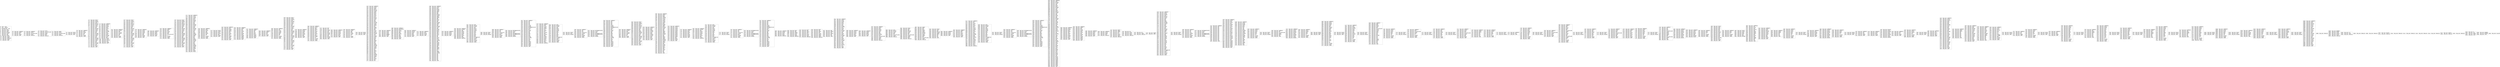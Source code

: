 digraph "graph.cfg.gv" {
	subgraph global {
		node [fontname=Courier fontsize=30.0 rank=same shape=box]
		block_0 [label="0: %00 = #0x1\l2: %01 = #0x40\l4: MSTORE(%01, %00)\l5: [NO_SSA] DUP1\l6: [NO_SSA] PUSH1\l8: [NO_SSA] DUP2\l9: [NO_SSA] MSTORE\la: [NO_SSA] PUSH1\lc: [NO_SSA] ADD\ld: [NO_SSA] PUSH2\l10: [NO_SSA] PUSH1\l12: [NO_SSA] SWAP2\l13: [NO_SSA] CODECOPY\l14: [NO_SSA] PUSH2\l17: [NO_SSA] JUMP\l"]
		block_18 [label="18: [NO_SSA] JUMPDEST\l19: [NO_SSA] SWAP1\l1a: [NO_SSA] POP\l1b: [NO_SSA] SWAP1\l1c: [NO_SSA] JUMP\l"]
		block_1d [label="1d: [NO_SSA] JUMPDEST\l1e: [NO_SSA] PUSH1\l20: [NO_SSA] CALLDATALOAD\l21: [NO_SSA] PUSH1\l23: [NO_SSA] INVALID\l"]
		block_24 [label="24: [NO_SSA] PUSH1\l26: [NO_SSA] CALLDATALOAD\l27: [NO_SSA] PUSH1\l29: [NO_SSA] SWAP1\l2a: [NO_SSA] DUP2\l2b: [NO_SSA] INVALID\l"]
		block_2c [label="2c: [NO_SSA] SWAP1\l2d: [NO_SSA] PUSH1\l2f: [NO_SSA] CALLDATALOAD\l30: [NO_SSA] SWAP1\l31: [NO_SSA] INVALID\l"]
		block_32 [label="32: [NO_SSA] PUSH2\l35: [NO_SSA] PUSH2\l38: [NO_SSA] JUMP\l"]
		block_39 [label="39: [NO_SSA] JUMPDEST\l3a: [NO_SSA] DUP4\l3b: [NO_SSA] PUSH5\l41: [NO_SSA] AND\l42: [NO_SSA] EQ\l43: [NO_SSA] PUSH2\l46: [NO_SSA] JUMPI\l"]
		block_47 [label="47: [NO_SSA] PUSH1\l49: [NO_SSA] MLOAD\l4a: [NO_SSA] PUSH32\l6b: [NO_SSA] DUP2\l6c: [NO_SSA] MSTORE\l6d: [NO_SSA] PUSH1\l6f: [NO_SSA] PUSH1\l71: [NO_SSA] DUP3\l72: [NO_SSA] ADD\l73: [NO_SSA] MSTORE\l74: [NO_SSA] PUSH1\l76: [NO_SSA] PUSH1\l78: [NO_SSA] DUP3\l79: [NO_SSA] ADD\l7a: [NO_SSA] MSTORE\l7b: [NO_SSA] PUSH32\l9c: [NO_SSA] PUSH1\l9e: [NO_SSA] DUP3\l9f: [NO_SSA] ADD\la0: [NO_SSA] MSTORE\la1: [NO_SSA] PUSH32\lc2: [NO_SSA] PUSH1\lc4: [NO_SSA] DUP3\lc5: [NO_SSA] ADD\lc6: [NO_SSA] MSTORE\lc7: [NO_SSA] PUSH1\lc9: [NO_SSA] ADD\lca: [NO_SSA] PUSH2\lcd: [NO_SSA] JUMP\l"]
		block_ce [label="ce: [NO_SSA] JUMPDEST\lcf: [NO_SSA] PUSH2\ld2: [NO_SSA] PUSH1\ld4: [NO_SSA] MLOAD\ld5: [NO_SSA] DUP1\ld6: [NO_SSA] PUSH1\ld8: [NO_SSA] ADD\ld9: [NO_SSA] PUSH1\ldb: [NO_SSA] MSTORE\ldc: [NO_SSA] DUP1\ldd: [NO_SSA] PUSH1\ldf: [NO_SSA] DUP2\le0: [NO_SSA] MSTORE\le1: [NO_SSA] PUSH1\le3: [NO_SSA] ADD\le4: [NO_SSA] PUSH32\l105: [NO_SSA] DUP2\l106: [NO_SSA] MSTORE\l107: [NO_SSA] POP\l108: [NO_SSA] PUSH2\l10b: [NO_SSA] JUMP\l"]
		block_10c [label="10c: [NO_SSA] JUMPDEST\l10d: [NO_SSA] PUSH20\l122: [NO_SSA] AND\l123: [NO_SSA] CALLER\l124: [NO_SSA] PUSH20\l139: [NO_SSA] AND\l13a: [NO_SSA] EQ\l13b: [NO_SSA] PUSH2\l13e: [NO_SSA] JUMPI\l"]
		block_13f [label="13f: [NO_SSA] PUSH1\l141: [NO_SSA] MLOAD\l142: [NO_SSA] PUSH32\l163: [NO_SSA] DUP2\l164: [NO_SSA] MSTORE\l165: [NO_SSA] PUSH1\l167: [NO_SSA] PUSH1\l169: [NO_SSA] DUP3\l16a: [NO_SSA] ADD\l16b: [NO_SSA] MSTORE\l16c: [NO_SSA] PUSH1\l16e: [NO_SSA] PUSH1\l170: [NO_SSA] DUP3\l171: [NO_SSA] ADD\l172: [NO_SSA] MSTORE\l173: [NO_SSA] PUSH32\l194: [NO_SSA] PUSH1\l196: [NO_SSA] DUP3\l197: [NO_SSA] ADD\l198: [NO_SSA] MSTORE\l199: [NO_SSA] PUSH32\l1ba: [NO_SSA] PUSH1\l1bc: [NO_SSA] DUP3\l1bd: [NO_SSA] ADD\l1be: [NO_SSA] MSTORE\l1bf: [NO_SSA] PUSH1\l1c1: [NO_SSA] ADD\l1c2: [NO_SSA] PUSH2\l1c5: [NO_SSA] JUMP\l"]
		block_1c6 [label="1c6: [NO_SSA] JUMPDEST\l1c7: [NO_SSA] PUSH1\l1c9: [NO_SSA] PUSH2\l1cc: [NO_SSA] PUSH3\l1d0: [NO_SSA] DUP4\l1d1: [NO_SSA] AND\l1d2: [NO_SSA] PUSH1\l1d4: [NO_SSA] PUSH2\l1d7: [NO_SSA] JUMP\l"]
		block_1d8 [label="1d8: [NO_SSA] JUMPDEST\l1d9: [NO_SSA] PUSH2\l1dc: [NO_SSA] SWAP1\l1dd: [NO_SSA] PUSH1\l1df: [NO_SSA] PUSH2\l1e2: [NO_SSA] JUMP\l"]
		block_1e3 [label="1e3: [NO_SSA] JUMPDEST\l1e4: [NO_SSA] SWAP1\l1e5: [NO_SSA] POP\l1e6: [NO_SSA] PUSH5\l1ec: [NO_SSA] DUP2\l1ed: [NO_SSA] AND\l1ee: [NO_SSA] CALLDATASIZE\l1ef: [NO_SSA] LT\l1f0: [NO_SSA] ISZERO\l1f1: [NO_SSA] PUSH2\l1f4: [NO_SSA] JUMPI\l"]
		block_1f5 [label="1f5: [NO_SSA] PUSH1\l1f7: [NO_SSA] MLOAD\l1f8: [NO_SSA] PUSH32\l219: [NO_SSA] DUP2\l21a: [NO_SSA] MSTORE\l21b: [NO_SSA] PUSH1\l21d: [NO_SSA] PUSH1\l21f: [NO_SSA] DUP3\l220: [NO_SSA] ADD\l221: [NO_SSA] MSTORE\l222: [NO_SSA] PUSH1\l224: [NO_SSA] PUSH1\l226: [NO_SSA] DUP3\l227: [NO_SSA] ADD\l228: [NO_SSA] MSTORE\l229: [NO_SSA] PUSH32\l24a: [NO_SSA] PUSH1\l24c: [NO_SSA] DUP3\l24d: [NO_SSA] ADD\l24e: [NO_SSA] MSTORE\l24f: [NO_SSA] PUSH32\l270: [NO_SSA] PUSH1\l272: [NO_SSA] DUP3\l273: [NO_SSA] ADD\l274: [NO_SSA] MSTORE\l275: [NO_SSA] PUSH1\l277: [NO_SSA] ADD\l278: [NO_SSA] PUSH2\l27b: [NO_SSA] JUMP\l"]
		block_27c [label="27c: [NO_SSA] JUMPDEST\l27d: [NO_SSA] PUSH1\l27f: [NO_SSA] SLOAD\l280: [NO_SSA] PUSH1\l282: [NO_SSA] DUP1\l283: [NO_SSA] MLOAD\l284: [NO_SSA] PUSH1\l286: [NO_SSA] DUP2\l287: [NO_SSA] ADD\l288: [NO_SSA] DUP3\l289: [NO_SSA] MSTORE\l28a: [NO_SSA] PUSH1\l28c: [NO_SSA] DUP1\l28d: [NO_SSA] DUP3\l28e: [NO_SSA] MSTORE\l28f: [NO_SSA] PUSH1\l291: [NO_SSA] DUP3\l292: [NO_SSA] ADD\l293: [NO_SSA] DUP2\l294: [NO_SSA] SWAP1\l295: [NO_SSA] MSTORE\l296: [NO_SSA] SWAP2\l297: [NO_SSA] DUP2\l298: [NO_SSA] ADD\l299: [NO_SSA] DUP3\l29a: [NO_SSA] SWAP1\l29b: [NO_SSA] MSTORE\l29c: [NO_SSA] PUSH1\l29e: [NO_SSA] DUP2\l29f: [NO_SSA] ADD\l2a0: [NO_SSA] DUP3\l2a1: [NO_SSA] SWAP1\l2a2: [NO_SSA] MSTORE\l2a3: [NO_SSA] SWAP1\l2a4: [NO_SSA] SWAP2\l2a5: [NO_SSA] PUSH5\l2ab: [NO_SSA] AND\l2ac: [NO_SSA] SWAP1\l2ad: [NO_SSA] PUSH1\l"]
		block_2af [label="2af: [NO_SSA] JUMPDEST\l2b0: [NO_SSA] DUP6\l2b1: [NO_SSA] PUSH3\l2b5: [NO_SSA] AND\l2b6: [NO_SSA] DUP2\l2b7: [NO_SSA] PUSH4\l2bc: [NO_SSA] AND\l2bd: [NO_SSA] LT\l2be: [NO_SSA] ISZERO\l2bf: [NO_SSA] PUSH2\l2c2: [NO_SSA] JUMPI\l"]
		block_2c3 [label="2c3: [NO_SSA] PUSH1\l2c5: [NO_SSA] PUSH2\l2c8: [NO_SSA] DUP3\l2c9: [NO_SSA] PUSH4\l2ce: [NO_SSA] AND\l2cf: [NO_SSA] PUSH2\l2d2: [NO_SSA] JUMP\l"]
		block_2d3 [label="2d3: [NO_SSA] JUMPDEST\l2d4: [NO_SSA] DUP1\l2d5: [NO_SSA] MLOAD\l2d6: [NO_SSA] SWAP1\l2d7: [NO_SSA] SWAP4\l2d8: [NO_SSA] POP\l2d9: [NO_SSA] DUP4\l2da: [NO_SSA] SWAP2\l2db: [NO_SSA] POP\l2dc: [NO_SSA] PUSH2\l2df: [NO_SSA] SWAP1\l2e0: [NO_SSA] DUP7\l2e1: [NO_SSA] PUSH2\l2e4: [NO_SSA] JUMP\l"]
		block_2e5 [label="2e5: [NO_SSA] JUMPDEST\l2e6: [NO_SSA] SWAP5\l2e7: [NO_SSA] POP\l2e8: [NO_SSA] DUP3\l2e9: [NO_SSA] PUSH1\l2eb: [NO_SSA] ADD\l2ec: [NO_SSA] MLOAD\l2ed: [NO_SSA] DUP5\l2ee: [NO_SSA] PUSH2\l2f1: [NO_SSA] SWAP2\l2f2: [NO_SSA] SWAP1\l2f3: [NO_SSA] PUSH2\l2f6: [NO_SSA] JUMP\l"]
		block_2f7 [label="2f7: [NO_SSA] JUMPDEST\l2f8: [NO_SSA] SWAP4\l2f9: [NO_SSA] POP\l2fa: [NO_SSA] POP\l2fb: [NO_SSA] DUP1\l2fc: [NO_SSA] DUP1\l2fd: [NO_SSA] PUSH2\l300: [NO_SSA] SWAP1\l301: [NO_SSA] PUSH2\l304: [NO_SSA] JUMP\l"]
		block_305 [label="305: [NO_SSA] JUMPDEST\l306: [NO_SSA] SWAP2\l307: [NO_SSA] POP\l308: [NO_SSA] POP\l309: [NO_SSA] PUSH2\l30c: [NO_SSA] JUMP\l"]
		block_30d [label="30d: [NO_SSA] JUMPDEST\l30e: [NO_SSA] POP\l30f: [NO_SSA] PUSH1\l311: [NO_SSA] SLOAD\l312: [NO_SSA] PUSH5\l318: [NO_SSA] DUP4\l319: [NO_SSA] AND\l31a: [NO_SSA] GT\l31b: [NO_SSA] ISZERO\l31c: [NO_SSA] PUSH2\l31f: [NO_SSA] JUMPI\l"]
		block_320 [label="320: [NO_SSA] PUSH1\l322: [NO_SSA] MLOAD\l323: [NO_SSA] PUSH32\l344: [NO_SSA] DUP2\l345: [NO_SSA] MSTORE\l346: [NO_SSA] PUSH1\l348: [NO_SSA] PUSH1\l34a: [NO_SSA] DUP3\l34b: [NO_SSA] ADD\l34c: [NO_SSA] MSTORE\l34d: [NO_SSA] PUSH1\l34f: [NO_SSA] PUSH1\l351: [NO_SSA] DUP3\l352: [NO_SSA] ADD\l353: [NO_SSA] MSTORE\l354: [NO_SSA] PUSH32\l375: [NO_SSA] PUSH1\l377: [NO_SSA] DUP3\l378: [NO_SSA] ADD\l379: [NO_SSA] MSTORE\l37a: [NO_SSA] PUSH32\l39b: [NO_SSA] PUSH1\l39d: [NO_SSA] DUP3\l39e: [NO_SSA] ADD\l39f: [NO_SSA] MSTORE\l3a0: [NO_SSA] PUSH32\l3c1: [NO_SSA] PUSH1\l3c3: [NO_SSA] DUP3\l3c4: [NO_SSA] ADD\l3c5: [NO_SSA] MSTORE\l3c6: [NO_SSA] PUSH1\l3c8: [NO_SSA] ADD\l3c9: [NO_SSA] PUSH2\l3cc: [NO_SSA] JUMP\l"]
		block_3cd [label="3cd: [NO_SSA] JUMPDEST\l3ce: [NO_SSA] PUSH1\l3d0: [NO_SSA] PUSH2\l3d3: [NO_SSA] DUP5\l3d4: [NO_SSA] PUSH3\l3d8: [NO_SSA] DUP10\l3d9: [NO_SSA] AND\l3da: [NO_SSA] PUSH2\l3dd: [NO_SSA] JUMP\l"]
		block_3de [label="3de: [NO_SSA] JUMPDEST\l3df: [NO_SSA] PUSH4\l3e4: [NO_SSA] AND\l3e5: [NO_SSA] SWAP1\l3e6: [NO_SSA] POP\l3e7: [NO_SSA] PUSH1\l3e9: [NO_SSA] DUP1\l3ea: [NO_SSA] DUP4\l3eb: [NO_SSA] PUSH1\l3ed: [NO_SSA] ADD\l3ee: [NO_SSA] MLOAD\l3ef: [NO_SSA] PUSH1\l3f1: [NO_SSA] EQ\l3f2: [NO_SSA] ISZERO\l3f3: [NO_SSA] PUSH2\l3f6: [NO_SSA] JUMPI\l"]
		block_3f7 [label="3f7: [NO_SSA] POP\l3f8: [NO_SSA] POP\l3f9: [NO_SSA] PUSH1\l3fb: [NO_SSA] DUP3\l3fc: [NO_SSA] ADD\l3fd: [NO_SSA] MLOAD\l3fe: [NO_SSA] PUSH1\l400: [NO_SSA] DUP4\l401: [NO_SSA] ADD\l402: [NO_SSA] MLOAD\l403: [NO_SSA] PUSH2\l406: [NO_SSA] JUMP\l"]
		block_407 [label="407: [NO_SSA] JUMPDEST\l408: [NO_SSA] PUSH1\l40a: [NO_SSA] PUSH1\l40c: [NO_SSA] PUSH2\l40f: [NO_SSA] PUSH1\l411: [NO_SSA] DUP9\l412: [NO_SSA] PUSH2\l415: [NO_SSA] JUMP\l"]
		block_416 [label="416: [NO_SSA] JUMPDEST\l417: [NO_SSA] PUSH5\l41d: [NO_SSA] AND\l41e: [NO_SSA] DUP2\l41f: [NO_SSA] SLOAD\l420: [NO_SSA] DUP2\l421: [NO_SSA] LT\l422: [NO_SSA] PUSH2\l425: [NO_SSA] JUMPI\l"]
		block_426 [label="426: [NO_SSA] PUSH2\l429: [NO_SSA] PUSH2\l42c: [NO_SSA] JUMP\l"]
		block_42d [label="42d: [NO_SSA] JUMPDEST\l42e: [NO_SSA] PUSH1\l430: [NO_SSA] SWAP2\l431: [NO_SSA] DUP3\l432: [NO_SSA] MSTORE\l433: [NO_SSA] PUSH1\l435: [NO_SSA] SWAP2\l436: [NO_SSA] DUP3\l437: [NO_SSA] SWAP1\l438: [NO_SSA] SHA3\l439: [NO_SSA] PUSH1\l43b: [NO_SSA] DUP1\l43c: [NO_SSA] MLOAD\l43d: [NO_SSA] PUSH1\l43f: [NO_SSA] DUP2\l440: [NO_SSA] ADD\l441: [NO_SSA] DUP3\l442: [NO_SSA] MSTORE\l443: [NO_SSA] PUSH1\l445: [NO_SSA] SWAP1\l446: [NO_SSA] SWAP4\l447: [NO_SSA] MUL\l448: [NO_SSA] SWAP1\l449: [NO_SSA] SWAP2\l44a: [NO_SSA] ADD\l44b: [NO_SSA] DUP1\l44c: [NO_SSA] SLOAD\l44d: [NO_SSA] DUP4\l44e: [NO_SSA] MSTORE\l44f: [NO_SSA] PUSH1\l451: [NO_SSA] ADD\l452: [NO_SSA] SLOAD\l453: [NO_SSA] PUSH5\l459: [NO_SSA] DUP1\l45a: [NO_SSA] DUP3\l45b: [NO_SSA] AND\l45c: [NO_SSA] SWAP5\l45d: [NO_SSA] DUP5\l45e: [NO_SSA] ADD\l45f: [NO_SSA] DUP6\l460: [NO_SSA] SWAP1\l461: [NO_SSA] MSTORE\l462: [NO_SSA] PUSH6\l469: [NO_SSA] SWAP1\l46a: [NO_SSA] SWAP2\l46b: [NO_SSA] DIV\l46c: [NO_SSA] AND\l46d: [NO_SSA] SWAP2\l46e: [NO_SSA] ADD\l46f: [NO_SSA] DUP2\l470: [NO_SSA] SWAP1\l471: [NO_SSA] MSTORE\l472: [NO_SSA] SWAP1\l473: [NO_SSA] SWAP4\l474: [NO_SSA] POP\l475: [NO_SSA] SWAP2\l476: [NO_SSA] POP\l477: [NO_SSA] POP\l"]
		block_478 [label="478: [NO_SSA] JUMPDEST\l479: [NO_SSA] PUSH2\l47c: [NO_SSA] PUSH2\l47f: [NO_SSA] PUSH1\l481: [NO_SSA] NUMBER\l482: [NO_SSA] PUSH2\l485: [NO_SSA] JUMP\l"]
		block_486 [label="486: [NO_SSA] JUMPDEST\l487: [NO_SSA] BLOCKHASH\l488: [NO_SSA] DUP11\l489: [NO_SSA] PUSH3\l48d: [NO_SSA] AND\l48e: [NO_SSA] DUP6\l48f: [NO_SSA] PUSH5\l495: [NO_SSA] AND\l496: [NO_SSA] DUP6\l497: [NO_SSA] DUP6\l498: [NO_SSA] PUSH2\l49b: [NO_SSA] JUMP\l"]
		block_49c [label="49c: [NO_SSA] JUMPDEST\l49d: [NO_SSA] PUSH32\l4be: [NO_SSA] PUSH2\l4c1: [NO_SSA] DUP5\l4c2: [NO_SSA] DUP8\l4c3: [NO_SSA] PUSH2\l4c6: [NO_SSA] JUMP\l"]
		block_4c7 [label="4c7: [NO_SSA] JUMPDEST\l4c8: [NO_SSA] DUP5\l4c9: [NO_SSA] PUSH2\l4cc: [NO_SSA] PUSH2\l4cf: [NO_SSA] JUMP\l"]
		block_4d0 [label="4d0: [NO_SSA] JUMPDEST\l4d1: [NO_SSA] PUSH1\l4d3: [NO_SSA] DUP1\l4d4: [NO_SSA] MLOAD\l4d5: [NO_SSA] PUSH5\l4db: [NO_SSA] SWAP5\l4dc: [NO_SSA] DUP6\l4dd: [NO_SSA] AND\l4de: [NO_SSA] DUP2\l4df: [NO_SSA] MSTORE\l4e0: [NO_SSA] SWAP4\l4e1: [NO_SSA] SWAP1\l4e2: [NO_SSA] SWAP3\l4e3: [NO_SSA] AND\l4e4: [NO_SSA] PUSH1\l4e6: [NO_SSA] DUP5\l4e7: [NO_SSA] ADD\l4e8: [NO_SSA] MSTORE\l4e9: [NO_SSA] SWAP1\l4ea: [NO_SSA] DUP3\l4eb: [NO_SSA] ADD\l4ec: [NO_SSA] MSTORE\l4ed: [NO_SSA] PUSH1\l4ef: [NO_SSA] ADD\l4f0: [NO_SSA] PUSH1\l4f2: [NO_SSA] MLOAD\l4f3: [NO_SSA] DUP1\l4f4: [NO_SSA] SWAP2\l4f5: [NO_SSA] SUB\l4f6: [NO_SSA] SWAP1\l4f7: [NO_SSA] LOG1\l4f8: [NO_SSA] POP\l4f9: [NO_SSA] POP\l4fa: [NO_SSA] PUSH1\l4fc: [NO_SSA] DUP1\l4fd: [NO_SSA] SLOAD\l4fe: [NO_SSA] PUSH32\l51f: [NO_SSA] AND\l520: [NO_SSA] PUSH5\l526: [NO_SSA] SWAP5\l527: [NO_SSA] SWAP1\l528: [NO_SSA] SWAP5\l529: [NO_SSA] AND\l52a: [NO_SSA] SWAP4\l52b: [NO_SSA] SWAP1\l52c: [NO_SSA] SWAP4\l52d: [NO_SSA] OR\l52e: [NO_SSA] SWAP1\l52f: [NO_SSA] SWAP3\l530: [NO_SSA] SSTORE\l531: [NO_SSA] POP\l532: [NO_SSA] POP\l533: [NO_SSA] POP\l534: [NO_SSA] POP\l535: [NO_SSA] POP\l536: [NO_SSA] POP\l537: [NO_SSA] POP\l538: [NO_SSA] JUMP\l"]
		block_539 [label="539: [NO_SSA] JUMPDEST\l53a: [NO_SSA] PUSH1\l53c: [NO_SSA] PUSH2\l53f: [NO_SSA] PUSH2\l542: [NO_SSA] JUMP\l"]
		block_543 [label="543: [NO_SSA] JUMPDEST\l544: [NO_SSA] PUSH20\l559: [NO_SSA] AND\l55a: [NO_SSA] PUSH4\l55f: [NO_SSA] PUSH1\l561: [NO_SSA] MLOAD\l562: [NO_SSA] DUP2\l563: [NO_SSA] PUSH4\l568: [NO_SSA] AND\l569: [NO_SSA] PUSH1\l56b: [NO_SSA] INVALID\l"]
		block_56c [label="56c: [NO_SSA] DUP2\l56d: [NO_SSA] MSTORE\l56e: [NO_SSA] PUSH1\l570: [NO_SSA] ADD\l571: [NO_SSA] PUSH1\l573: [NO_SSA] PUSH1\l575: [NO_SSA] MLOAD\l576: [NO_SSA] DUP1\l577: [NO_SSA] DUP4\l578: [NO_SSA] SUB\l579: [NO_SSA] DUP2\l57a: [NO_SSA] DUP7\l57b: [NO_SSA] DUP1\l57c: [NO_SSA] EXTCODESIZE\l57d: [NO_SSA] ISZERO\l57e: [NO_SSA] DUP1\l57f: [NO_SSA] ISZERO\l580: [NO_SSA] PUSH2\l583: [NO_SSA] JUMPI\l"]
		block_584 [label="584: [NO_SSA] PUSH1\l586: [NO_SSA] DUP1\l587: [NO_SSA] REVERT\l"]
		block_588 [label="588: [NO_SSA] JUMPDEST\l589: [NO_SSA] POP\l58a: [NO_SSA] GAS\l58b: [NO_SSA] STATICCALL\l58c: [NO_SSA] ISZERO\l58d: [NO_SSA] DUP1\l58e: [NO_SSA] ISZERO\l58f: [NO_SSA] PUSH2\l592: [NO_SSA] JUMPI\l"]
		block_593 [label="593: [NO_SSA] RETURNDATASIZE\l594: [NO_SSA] PUSH1\l596: [NO_SSA] DUP1\l597: [NO_SSA] RETURNDATACOPY\l598: [NO_SSA] RETURNDATASIZE\l599: [NO_SSA] PUSH1\l59b: [NO_SSA] REVERT\l"]
		block_59c [label="59c: [NO_SSA] JUMPDEST\l59d: [NO_SSA] POP\l59e: [NO_SSA] POP\l59f: [NO_SSA] POP\l5a0: [NO_SSA] POP\l5a1: [NO_SSA] PUSH1\l5a3: [NO_SSA] MLOAD\l5a4: [NO_SSA] RETURNDATASIZE\l5a5: [NO_SSA] PUSH1\l5a7: [NO_SSA] NOT\l5a8: [NO_SSA] PUSH1\l5aa: [NO_SSA] DUP3\l5ab: [NO_SSA] ADD\l5ac: [NO_SSA] AND\l5ad: [NO_SSA] DUP3\l5ae: [NO_SSA] ADD\l5af: [NO_SSA] DUP1\l5b0: [NO_SSA] PUSH1\l5b2: [NO_SSA] MSTORE\l5b3: [NO_SSA] POP\l5b4: [NO_SSA] DUP2\l5b5: [NO_SSA] ADD\l5b6: [NO_SSA] SWAP1\l5b7: [NO_SSA] PUSH2\l5ba: [NO_SSA] SWAP2\l5bb: [NO_SSA] SWAP1\l5bc: [NO_SSA] PUSH2\l5bf: [NO_SSA] JUMP\l"]
		block_5c0 [label="5c0: [NO_SSA] JUMPDEST\l5c1: [NO_SSA] PUSH1\l5c3: [NO_SSA] DUP1\l5c4: [NO_SSA] SLOAD\l5c5: [NO_SSA] SWAP1\l5c6: [NO_SSA] PUSH2\l5c9: [NO_SSA] EXP\l5ca: [NO_SSA] SWAP1\l5cb: [NO_SSA] DIV\l5cc: [NO_SSA] PUSH20\l5e1: [NO_SSA] AND\l5e2: [NO_SSA] PUSH20\l5f7: [NO_SSA] AND\l5f8: [NO_SSA] PUSH4\l5fd: [NO_SSA] PUSH1\l5ff: [NO_SSA] MLOAD\l600: [NO_SSA] DUP2\l601: [NO_SSA] PUSH4\l606: [NO_SSA] AND\l607: [NO_SSA] PUSH1\l609: [NO_SSA] INVALID\l"]
		block_60a [label="60a: [NO_SSA] DUP2\l60b: [NO_SSA] MSTORE\l60c: [NO_SSA] PUSH1\l60e: [NO_SSA] ADD\l60f: [NO_SSA] PUSH1\l611: [NO_SSA] PUSH1\l613: [NO_SSA] MLOAD\l614: [NO_SSA] DUP1\l615: [NO_SSA] DUP4\l616: [NO_SSA] SUB\l617: [NO_SSA] DUP2\l618: [NO_SSA] DUP7\l619: [NO_SSA] DUP1\l61a: [NO_SSA] EXTCODESIZE\l61b: [NO_SSA] ISZERO\l61c: [NO_SSA] DUP1\l61d: [NO_SSA] ISZERO\l61e: [NO_SSA] PUSH2\l621: [NO_SSA] JUMPI\l"]
		block_622 [label="622: [NO_SSA] PUSH1\l624: [NO_SSA] DUP1\l625: [NO_SSA] REVERT\l"]
		block_626 [label="626: [NO_SSA] JUMPDEST\l627: [NO_SSA] POP\l628: [NO_SSA] GAS\l629: [NO_SSA] STATICCALL\l62a: [NO_SSA] ISZERO\l62b: [NO_SSA] DUP1\l62c: [NO_SSA] ISZERO\l62d: [NO_SSA] PUSH2\l630: [NO_SSA] JUMPI\l"]
		block_631 [label="631: [NO_SSA] RETURNDATASIZE\l632: [NO_SSA] PUSH1\l634: [NO_SSA] DUP1\l635: [NO_SSA] RETURNDATACOPY\l636: [NO_SSA] RETURNDATASIZE\l637: [NO_SSA] PUSH1\l639: [NO_SSA] REVERT\l"]
		block_63a [label="63a: [NO_SSA] JUMPDEST\l63b: [NO_SSA] POP\l63c: [NO_SSA] POP\l63d: [NO_SSA] POP\l63e: [NO_SSA] POP\l63f: [NO_SSA] PUSH1\l641: [NO_SSA] MLOAD\l642: [NO_SSA] RETURNDATASIZE\l643: [NO_SSA] PUSH1\l645: [NO_SSA] NOT\l646: [NO_SSA] PUSH1\l648: [NO_SSA] DUP3\l649: [NO_SSA] ADD\l64a: [NO_SSA] AND\l64b: [NO_SSA] DUP3\l64c: [NO_SSA] ADD\l64d: [NO_SSA] DUP1\l64e: [NO_SSA] PUSH1\l650: [NO_SSA] MSTORE\l651: [NO_SSA] POP\l652: [NO_SSA] DUP2\l653: [NO_SSA] ADD\l654: [NO_SSA] SWAP1\l655: [NO_SSA] PUSH2\l658: [NO_SSA] SWAP2\l659: [NO_SSA] SWAP1\l65a: [NO_SSA] PUSH2\l65d: [NO_SSA] JUMP\l"]
		block_65e [label="65e: [NO_SSA] JUMPDEST\l65f: [NO_SSA] PUSH20\l674: [NO_SSA] AND\l675: [NO_SSA] CALLER\l676: [NO_SSA] PUSH20\l68b: [NO_SSA] AND\l68c: [NO_SSA] EQ\l68d: [NO_SSA] PUSH2\l690: [NO_SSA] JUMPI\l"]
		block_691 [label="691: [NO_SSA] PUSH1\l693: [NO_SSA] MLOAD\l694: [NO_SSA] PUSH32\l6b5: [NO_SSA] DUP2\l6b6: [NO_SSA] MSTORE\l6b7: [NO_SSA] PUSH1\l6b9: [NO_SSA] PUSH1\l6bb: [NO_SSA] DUP3\l6bc: [NO_SSA] ADD\l6bd: [NO_SSA] DUP2\l6be: [NO_SSA] SWAP1\l6bf: [NO_SSA] MSTORE\l6c0: [NO_SSA] PUSH1\l6c2: [NO_SSA] DUP3\l6c3: [NO_SSA] ADD\l6c4: [NO_SSA] MSTORE\l6c5: [NO_SSA] PUSH32\l6e6: [NO_SSA] PUSH1\l6e8: [NO_SSA] DUP3\l6e9: [NO_SSA] ADD\l6ea: [NO_SSA] MSTORE\l6eb: [NO_SSA] PUSH1\l6ed: [NO_SSA] ADD\l6ee: [NO_SSA] PUSH2\l6f1: [NO_SSA] JUMP\l"]
		block_6f2 [label="6f2: [NO_SSA] JUMPDEST\l6f3: [NO_SSA] PUSH1\l6f5: [NO_SSA] DUP2\l6f6: [NO_SSA] SWAP1\l6f7: [NO_SSA] SSTORE\l6f8: [NO_SSA] PUSH1\l6fa: [NO_SSA] DUP3\l6fb: [NO_SSA] SWAP1\l6fc: [NO_SSA] SSTORE\l6fd: [NO_SSA] PUSH2\l700: [NO_SSA] DUP2\l701: [NO_SSA] DUP4\l702: [NO_SSA] PUSH2\l705: [NO_SSA] JUMP\l"]
		block_706 [label="706: [NO_SSA] JUMPDEST\l707: [NO_SSA] PUSH1\l709: [NO_SSA] DUP2\l70a: [NO_SSA] SWAP1\l70b: [NO_SSA] SSTORE\l70c: [NO_SSA] PUSH1\l70e: [NO_SSA] SLOAD\l70f: [NO_SSA] PUSH1\l711: [NO_SSA] SLOAD\l712: [NO_SSA] PUSH1\l714: [NO_SSA] DUP1\l715: [NO_SSA] MLOAD\l716: [NO_SSA] SWAP3\l717: [NO_SSA] DUP4\l718: [NO_SSA] MSTORE\l719: [NO_SSA] PUSH1\l71b: [NO_SSA] DUP4\l71c: [NO_SSA] ADD\l71d: [NO_SSA] SWAP2\l71e: [NO_SSA] SWAP1\l71f: [NO_SSA] SWAP2\l720: [NO_SSA] MSTORE\l721: [NO_SSA] DUP2\l722: [NO_SSA] ADD\l723: [NO_SSA] SWAP2\l724: [NO_SSA] SWAP1\l725: [NO_SSA] SWAP2\l726: [NO_SSA] MSTORE\l727: [NO_SSA] PUSH32\l748: [NO_SSA] SWAP1\l749: [NO_SSA] PUSH1\l74b: [NO_SSA] ADD\l74c: [NO_SSA] PUSH1\l74e: [NO_SSA] MLOAD\l74f: [NO_SSA] DUP1\l750: [NO_SSA] SWAP2\l751: [NO_SSA] SUB\l752: [NO_SSA] SWAP1\l753: [NO_SSA] LOG1\l754: [NO_SSA] POP\l755: [NO_SSA] POP\l756: [NO_SSA] JUMP\l"]
		block_757 [label="757: [NO_SSA] JUMPDEST\l758: [NO_SSA] PUSH1\l75a: [NO_SSA] SLOAD\l75b: [NO_SSA] PUSH1\l75d: [NO_SSA] SLOAD\l75e: [NO_SSA] PUSH1\l760: [NO_SSA] SWAP2\l761: [NO_SSA] PUSH2\l764: [NO_SSA] SWAP2\l765: [NO_SSA] PUSH5\l76b: [NO_SSA] SWAP1\l76c: [NO_SSA] SWAP2\l76d: [NO_SSA] AND\l76e: [NO_SSA] SWAP1\l76f: [NO_SSA] PUSH2\l772: [NO_SSA] JUMP\l"]
		block_773 [label="773: [NO_SSA] JUMPDEST\l774: [NO_SSA] PUSH1\l776: [NO_SSA] DUP1\l777: [NO_SSA] PUSH1\l779: [NO_SSA] DUP1\l77a: [NO_SSA] PUSH1\l77c: [NO_SSA] PUSH2\l77f: [NO_SSA] PUSH2\l782: [NO_SSA] JUMP\l"]
		block_783 [label="783: [NO_SSA] JUMPDEST\l784: [NO_SSA] PUSH20\l799: [NO_SSA] AND\l79a: [NO_SSA] PUSH4\l79f: [NO_SSA] PUSH1\l7a1: [NO_SSA] MLOAD\l7a2: [NO_SSA] DUP2\l7a3: [NO_SSA] PUSH4\l7a8: [NO_SSA] AND\l7a9: [NO_SSA] PUSH1\l7ab: [NO_SSA] INVALID\l"]
		block_7ac [label="7ac: [NO_SSA] DUP2\l7ad: [NO_SSA] MSTORE\l7ae: [NO_SSA] PUSH1\l7b0: [NO_SSA] ADD\l7b1: [NO_SSA] PUSH1\l7b3: [NO_SSA] PUSH1\l7b5: [NO_SSA] MLOAD\l7b6: [NO_SSA] DUP1\l7b7: [NO_SSA] DUP4\l7b8: [NO_SSA] SUB\l7b9: [NO_SSA] DUP2\l7ba: [NO_SSA] DUP7\l7bb: [NO_SSA] DUP1\l7bc: [NO_SSA] EXTCODESIZE\l7bd: [NO_SSA] ISZERO\l7be: [NO_SSA] DUP1\l7bf: [NO_SSA] ISZERO\l7c0: [NO_SSA] PUSH2\l7c3: [NO_SSA] JUMPI\l"]
		block_7c4 [label="7c4: [NO_SSA] PUSH1\l7c6: [NO_SSA] DUP1\l7c7: [NO_SSA] REVERT\l"]
		block_7c8 [label="7c8: [NO_SSA] JUMPDEST\l7c9: [NO_SSA] POP\l7ca: [NO_SSA] GAS\l7cb: [NO_SSA] STATICCALL\l7cc: [NO_SSA] ISZERO\l7cd: [NO_SSA] DUP1\l7ce: [NO_SSA] ISZERO\l7cf: [NO_SSA] PUSH2\l7d2: [NO_SSA] JUMPI\l"]
		block_7d3 [label="7d3: [NO_SSA] RETURNDATASIZE\l7d4: [NO_SSA] PUSH1\l7d6: [NO_SSA] DUP1\l7d7: [NO_SSA] RETURNDATACOPY\l7d8: [NO_SSA] RETURNDATASIZE\l7d9: [NO_SSA] PUSH1\l7db: [NO_SSA] REVERT\l"]
		block_7dc [label="7dc: [NO_SSA] JUMPDEST\l7dd: [NO_SSA] POP\l7de: [NO_SSA] POP\l7df: [NO_SSA] POP\l7e0: [NO_SSA] POP\l7e1: [NO_SSA] PUSH1\l7e3: [NO_SSA] MLOAD\l7e4: [NO_SSA] RETURNDATASIZE\l7e5: [NO_SSA] PUSH1\l7e7: [NO_SSA] NOT\l7e8: [NO_SSA] PUSH1\l7ea: [NO_SSA] DUP3\l7eb: [NO_SSA] ADD\l7ec: [NO_SSA] AND\l7ed: [NO_SSA] DUP3\l7ee: [NO_SSA] ADD\l7ef: [NO_SSA] DUP1\l7f0: [NO_SSA] PUSH1\l7f2: [NO_SSA] MSTORE\l7f3: [NO_SSA] POP\l7f4: [NO_SSA] DUP2\l7f5: [NO_SSA] ADD\l7f6: [NO_SSA] SWAP1\l7f7: [NO_SSA] PUSH2\l7fa: [NO_SSA] SWAP2\l7fb: [NO_SSA] SWAP1\l7fc: [NO_SSA] PUSH2\l7ff: [NO_SSA] JUMP\l"]
		block_800 [label="800: [NO_SSA] JUMPDEST\l801: [NO_SSA] PUSH5\l807: [NO_SSA] PUSH1\l809: [NO_SSA] DUP3\l80a: [NO_SSA] SWAP1\l80b: [NO_SSA] INVALID\l"]
		block_80c [label="80c: [NO_SSA] DUP2\l80d: [NO_SSA] AND\l80e: [NO_SSA] SWAP8\l80f: [NO_SSA] PUSH1\l811: [NO_SSA] DUP4\l812: [NO_SSA] SWAP1\l813: [NO_SSA] INVALID\l"]
		block_814 [label="814: [NO_SSA] DUP3\l815: [NO_SSA] AND\l816: [NO_SSA] SWAP8\l817: [NO_SSA] POP\l818: [NO_SSA] PUSH1\l81a: [NO_SSA] DUP4\l81b: [NO_SSA] SWAP1\l81c: [NO_SSA] INVALID\l"]
		block_81d [label="81d: [NO_SSA] DUP3\l81e: [NO_SSA] AND\l81f: [NO_SSA] SWAP7\l820: [NO_SSA] POP\l821: [NO_SSA] PUSH1\l823: [NO_SSA] SWAP3\l824: [NO_SSA] SWAP1\l825: [NO_SSA] SWAP3\l826: [NO_SSA] INVALID\l"]
		block_827 [label="827: [NO_SSA] AND\l828: [NO_SSA] SWAP4\l829: [NO_SSA] POP\l82a: [NO_SSA] SWAP2\l82b: [NO_SSA] POP\l82c: [NO_SSA] POP\l82d: [NO_SSA] JUMP\l"]
		block_82e [label="82e: [NO_SSA] JUMPDEST\l82f: [NO_SSA] PUSH2\l832: [NO_SSA] PUSH1\l834: [NO_SSA] MLOAD\l835: [NO_SSA] DUP1\l836: [NO_SSA] PUSH1\l838: [NO_SSA] ADD\l839: [NO_SSA] PUSH1\l83b: [NO_SSA] MSTORE\l83c: [NO_SSA] DUP1\l83d: [NO_SSA] PUSH1\l83f: [NO_SSA] DUP2\l840: [NO_SSA] MSTORE\l841: [NO_SSA] PUSH1\l843: [NO_SSA] ADD\l844: [NO_SSA] PUSH1\l846: [NO_SSA] DUP2\l847: [NO_SSA] MSTORE\l848: [NO_SSA] PUSH1\l84a: [NO_SSA] ADD\l84b: [NO_SSA] PUSH1\l84d: [NO_SSA] DUP2\l84e: [NO_SSA] MSTORE\l84f: [NO_SSA] PUSH1\l851: [NO_SSA] ADD\l852: [NO_SSA] PUSH1\l854: [NO_SSA] DUP2\l855: [NO_SSA] MSTORE\l856: [NO_SSA] POP\l857: [NO_SSA] SWAP1\l858: [NO_SSA] JUMP\l"]
		block_859 [label="859: [NO_SSA] JUMPDEST\l85a: [NO_SSA] PUSH1\l85c: [NO_SSA] PUSH2\l85f: [NO_SSA] PUSH1\l861: [NO_SSA] DUP5\l862: [NO_SSA] PUSH2\l865: [NO_SSA] JUMP\l"]
		block_866 [label="866: [NO_SSA] JUMPDEST\l867: [NO_SSA] PUSH2\l86a: [NO_SSA] SWAP1\l86b: [NO_SSA] PUSH1\l86d: [NO_SSA] PUSH2\l870: [NO_SSA] JUMP\l"]
		block_871 [label="871: [NO_SSA] JUMPDEST\l872: [NO_SSA] PUSH1\l874: [NO_SSA] DUP1\l875: [NO_SSA] MLOAD\l876: [NO_SSA] PUSH1\l878: [NO_SSA] DUP2\l879: [NO_SSA] ADD\l87a: [NO_SSA] DUP3\l87b: [NO_SSA] MSTORE\l87c: [NO_SSA] DUP3\l87d: [NO_SSA] CALLDATALOAD\l87e: [NO_SSA] PUSH1\l880: [NO_SSA] SWAP1\l881: [NO_SSA] DUP2\l882: [NO_SSA] INVALID\l"]
		block_883 [label="883: [NO_SSA] DUP3\l884: [NO_SSA] MSTORE\l885: [NO_SSA] PUSH1\l887: [NO_SSA] DUP5\l888: [NO_SSA] ADD\l889: [NO_SSA] CALLDATALOAD\l88a: [NO_SSA] SWAP1\l88b: [NO_SSA] INVALID\l"]
		block_88c [label="88c: [NO_SSA] PUSH1\l88e: [NO_SSA] DUP3\l88f: [NO_SSA] ADD\l890: [NO_SSA] MSTORE\l891: [NO_SSA] PUSH1\l893: [NO_SSA] DUP4\l894: [NO_SSA] ADD\l895: [NO_SSA] CALLDATALOAD\l896: [NO_SSA] PUSH1\l898: [NO_SSA] SWAP1\l899: [NO_SSA] DUP2\l89a: [NO_SSA] INVALID\l"]
		block_89b [label="89b: [NO_SSA] SWAP3\l89c: [NO_SSA] DUP3\l89d: [NO_SSA] ADD\l89e: [NO_SSA] SWAP3\l89f: [NO_SSA] SWAP1\l8a0: [NO_SSA] SWAP3\l8a1: [NO_SSA] MSTORE\l8a2: [NO_SSA] PUSH1\l8a4: [NO_SSA] SWAP1\l8a5: [NO_SSA] SWAP3\l8a6: [NO_SSA] ADD\l8a7: [NO_SSA] CALLDATALOAD\l8a8: [NO_SSA] SWAP1\l8a9: [NO_SSA] INVALID\l"]
		block_8aa [label="8aa: [NO_SSA] PUSH1\l8ac: [NO_SSA] DUP3\l8ad: [NO_SSA] ADD\l8ae: [NO_SSA] MSTORE\l8af: [NO_SSA] SWAP4\l8b0: [NO_SSA] SWAP3\l8b1: [NO_SSA] POP\l8b2: [NO_SSA] POP\l8b3: [NO_SSA] POP\l8b4: [NO_SSA] JUMP\l"]
		block_8b5 [label="8b5: [NO_SSA] JUMPDEST\l8b6: [NO_SSA] PUSH1\l8b8: [NO_SSA] PUSH2\l8bb: [NO_SSA] PUSH2\l8be: [NO_SSA] JUMP\l"]
		block_8bf [label="8bf: [NO_SSA] JUMPDEST\l8c0: [NO_SSA] SWAP1\l8c1: [NO_SSA] POP\l8c2: [NO_SSA] PUSH1\l8c4: [NO_SSA] DUP1\l8c5: [NO_SSA] PUSH2\l8c8: [NO_SSA] PUSH2\l8cb: [NO_SSA] JUMP\l"]
		block_8cc [label="8cc: [NO_SSA] JUMPDEST\l8cd: [NO_SSA] POP\l8ce: [NO_SSA] POP\l8cf: [NO_SSA] SWAP2\l8d0: [NO_SSA] POP\l8d1: [NO_SSA] SWAP2\l8d2: [NO_SSA] POP\l8d3: [NO_SSA] PUSH1\l8d5: [NO_SSA] PUSH1\l8d7: [NO_SSA] MLOAD\l8d8: [NO_SSA] DUP1\l8d9: [NO_SSA] PUSH1\l8db: [NO_SSA] ADD\l8dc: [NO_SSA] PUSH1\l8de: [NO_SSA] MSTORE\l8df: [NO_SSA] DUP1\l8e0: [NO_SSA] DUP6\l8e1: [NO_SSA] PUSH20\l8f6: [NO_SSA] AND\l8f7: [NO_SSA] PUSH4\l8fc: [NO_SSA] PUSH1\l8fe: [NO_SSA] MLOAD\l8ff: [NO_SSA] DUP2\l900: [NO_SSA] PUSH4\l905: [NO_SSA] AND\l906: [NO_SSA] PUSH1\l908: [NO_SSA] INVALID\l"]
		block_909 [label="909: [NO_SSA] DUP2\l90a: [NO_SSA] MSTORE\l90b: [NO_SSA] PUSH1\l90d: [NO_SSA] ADD\l90e: [NO_SSA] PUSH1\l910: [NO_SSA] PUSH1\l912: [NO_SSA] MLOAD\l913: [NO_SSA] DUP1\l914: [NO_SSA] DUP4\l915: [NO_SSA] SUB\l916: [NO_SSA] DUP2\l917: [NO_SSA] DUP7\l918: [NO_SSA] DUP1\l919: [NO_SSA] EXTCODESIZE\l91a: [NO_SSA] ISZERO\l91b: [NO_SSA] DUP1\l91c: [NO_SSA] ISZERO\l91d: [NO_SSA] PUSH2\l920: [NO_SSA] JUMPI\l"]
		block_921 [label="921: [NO_SSA] PUSH1\l923: [NO_SSA] DUP1\l924: [NO_SSA] REVERT\l"]
		block_925 [label="925: [NO_SSA] JUMPDEST\l926: [NO_SSA] POP\l927: [NO_SSA] GAS\l928: [NO_SSA] STATICCALL\l929: [NO_SSA] ISZERO\l92a: [NO_SSA] DUP1\l92b: [NO_SSA] ISZERO\l92c: [NO_SSA] PUSH2\l92f: [NO_SSA] JUMPI\l"]
		block_930 [label="930: [NO_SSA] RETURNDATASIZE\l931: [NO_SSA] PUSH1\l933: [NO_SSA] DUP1\l934: [NO_SSA] RETURNDATACOPY\l935: [NO_SSA] RETURNDATASIZE\l936: [NO_SSA] PUSH1\l938: [NO_SSA] REVERT\l"]
		block_939 [label="939: [NO_SSA] JUMPDEST\l93a: [NO_SSA] POP\l93b: [NO_SSA] POP\l93c: [NO_SSA] POP\l93d: [NO_SSA] POP\l93e: [NO_SSA] PUSH1\l940: [NO_SSA] MLOAD\l941: [NO_SSA] RETURNDATASIZE\l942: [NO_SSA] PUSH1\l944: [NO_SSA] NOT\l945: [NO_SSA] PUSH1\l947: [NO_SSA] DUP3\l948: [NO_SSA] ADD\l949: [NO_SSA] AND\l94a: [NO_SSA] DUP3\l94b: [NO_SSA] ADD\l94c: [NO_SSA] DUP1\l94d: [NO_SSA] PUSH1\l94f: [NO_SSA] MSTORE\l950: [NO_SSA] POP\l951: [NO_SSA] DUP2\l952: [NO_SSA] ADD\l953: [NO_SSA] SWAP1\l954: [NO_SSA] PUSH2\l957: [NO_SSA] SWAP2\l958: [NO_SSA] SWAP1\l959: [NO_SSA] PUSH2\l95c: [NO_SSA] JUMP\l"]
		block_95d [label="95d: [NO_SSA] JUMPDEST\l95e: [NO_SSA] DUP2\l95f: [NO_SSA] MSTORE\l960: [NO_SSA] PUSH1\l962: [NO_SSA] ADD\l963: [NO_SSA] DUP11\l964: [NO_SSA] DUP2\l965: [NO_SSA] MSTORE\l966: [NO_SSA] PUSH1\l968: [NO_SSA] ADD\l969: [NO_SSA] DUP10\l96a: [NO_SSA] DUP2\l96b: [NO_SSA] MSTORE\l96c: [NO_SSA] PUSH1\l96e: [NO_SSA] ADD\l96f: [NO_SSA] DUP5\l970: [NO_SSA] PUSH5\l976: [NO_SSA] AND\l977: [NO_SSA] DUP2\l978: [NO_SSA] MSTORE\l979: [NO_SSA] PUSH1\l97b: [NO_SSA] ADD\l97c: [NO_SSA] PUSH1\l97e: [NO_SSA] MLOAD\l97f: [NO_SSA] DUP1\l980: [NO_SSA] PUSH1\l982: [NO_SSA] ADD\l983: [NO_SSA] PUSH1\l985: [NO_SSA] MSTORE\l986: [NO_SSA] DUP1\l987: [NO_SSA] PUSH1\l989: [NO_SSA] DUP2\l98a: [NO_SSA] MSTORE\l98b: [NO_SSA] POP\l98c: [NO_SSA] DUP2\l98d: [NO_SSA] MSTORE\l98e: [NO_SSA] POP\l98f: [NO_SSA] SWAP1\l990: [NO_SSA] POP\l991: [NO_SSA] DUP1\l992: [NO_SSA] PUSH1\l994: [NO_SSA] ADD\l995: [NO_SSA] MLOAD\l996: [NO_SSA] PUSH32\l9b7: [NO_SSA] DUP3\l9b8: [NO_SSA] PUSH1\l9ba: [NO_SSA] ADD\l9bb: [NO_SSA] MLOAD\l9bc: [NO_SSA] DUP4\l9bd: [NO_SSA] PUSH1\l9bf: [NO_SSA] ADD\l9c0: [NO_SSA] MLOAD\l9c1: [NO_SSA] DUP5\l9c2: [NO_SSA] PUSH1\l9c4: [NO_SSA] ADD\l9c5: [NO_SSA] MLOAD\l9c6: [NO_SSA] DUP6\l9c7: [NO_SSA] PUSH1\l9c9: [NO_SSA] ADD\l9ca: [NO_SSA] MLOAD\l9cb: [NO_SSA] PUSH1\l9cd: [NO_SSA] MLOAD\l9ce: [NO_SSA] PUSH2\l9d1: [NO_SSA] SWAP5\l9d2: [NO_SSA] SWAP4\l9d3: [NO_SSA] SWAP3\l9d4: [NO_SSA] SWAP2\l9d5: [NO_SSA] SWAP1\l9d6: [NO_SSA] PUSH2\l9d9: [NO_SSA] JUMP\l"]
		block_9da [label="9da: [NO_SSA] JUMPDEST\l9db: [NO_SSA] PUSH1\l9dd: [NO_SSA] MLOAD\l9de: [NO_SSA] DUP1\l9df: [NO_SSA] SWAP2\l9e0: [NO_SSA] SUB\l9e1: [NO_SSA] SWAP1\l9e2: [NO_SSA] LOG2\l9e3: [NO_SSA] PUSH1\l9e5: [NO_SSA] PUSH2\l9e8: [NO_SSA] DUP3\l9e9: [NO_SSA] PUSH2\l9ec: [NO_SSA] JUMP\l"]
		block_9ed [label="9ed: [NO_SSA] JUMPDEST\l9ee: [NO_SSA] SWAP1\l9ef: [NO_SSA] POP\l9f0: [NO_SSA] PUSH1\l9f2: [NO_SSA] PUSH2\l9f5: [NO_SSA] DUP4\l9f6: [NO_SSA] PUSH1\l9f8: [NO_SSA] ADD\l9f9: [NO_SSA] MLOAD\l9fa: [NO_SSA] DUP7\l9fb: [NO_SSA] PUSH2\l9fe: [NO_SSA] SWAP2\l9ff: [NO_SSA] SWAP1\la00: [NO_SSA] PUSH2\la03: [NO_SSA] JUMP\l"]
		block_a04 [label="a04: [NO_SSA] JUMPDEST\la05: [NO_SSA] PUSH2\la08: [NO_SSA] DUP12\la09: [NO_SSA] DUP8\la0a: [NO_SSA] PUSH2\la0d: [NO_SSA] JUMP\l"]
		block_a0e [label="a0e: [NO_SSA] JUMPDEST\la0f: [NO_SSA] PUSH1\la11: [NO_SSA] SWAP1\la12: [NO_SSA] DUP2\la13: [NO_SSA] INVALID\l"]
		block_a14 [label="a14: [NO_SSA] SWAP2\la15: [NO_SSA] SWAP1\la16: [NO_SSA] SWAP2\la17: [NO_SSA] OR\la18: [NO_SSA] PUSH1\la1a: [NO_SSA] DUP12\la1b: [NO_SSA] SWAP1\la1c: [NO_SSA] INVALID\l"]
		block_a1d [label="a1d: [NO_SSA] OR\la1e: [NO_SSA] PUSH1\la20: [NO_SSA] DUP11\la21: [NO_SSA] SWAP1\la22: [NO_SSA] INVALID\l"]
		block_a23 [label="a23: [NO_SSA] OR\la24: [NO_SSA] SWAP1\la25: [NO_SSA] INVALID\l"]
		block_a26 [label="a26: [NO_SSA] SWAP1\la27: [NO_SSA] JUMP\l"]
		block_a28 [label="a28: [NO_SSA] JUMPDEST\la29: [NO_SSA] PUSH1\la2b: [NO_SSA] MLOAD\la2c: [NO_SSA] PUSH32\la4d: [NO_SSA] DUP2\la4e: [NO_SSA] MSTORE\la4f: [NO_SSA] PUSH1\la51: [NO_SSA] DUP2\la52: [NO_SSA] ADD\la53: [NO_SSA] DUP5\la54: [NO_SSA] SWAP1\la55: [NO_SSA] MSTORE\la56: [NO_SSA] PUSH32\la77: [NO_SSA] DUP3\la78: [NO_SSA] AND\la79: [NO_SSA] PUSH1\la7b: [NO_SSA] DUP3\la7c: [NO_SSA] ADD\la7d: [NO_SSA] MSTORE\la7e: [NO_SSA] SWAP1\la7f: [NO_SSA] SWAP2\la80: [NO_SSA] POP\la81: [NO_SSA] PUSH20\la96: [NO_SSA] DUP8\la97: [NO_SSA] AND\la98: [NO_SSA] SWAP1\la99: [NO_SSA] PUSH4\la9e: [NO_SSA] SWAP1\la9f: [NO_SSA] PUSH1\laa1: [NO_SSA] ADD\laa2: [NO_SSA] PUSH1\laa4: [NO_SSA] PUSH1\laa6: [NO_SSA] MLOAD\laa7: [NO_SSA] DUP1\laa8: [NO_SSA] DUP4\laa9: [NO_SSA] SUB\laaa: [NO_SSA] DUP2\laab: [NO_SSA] PUSH1\laad: [NO_SSA] DUP8\laae: [NO_SSA] DUP1\laaf: [NO_SSA] EXTCODESIZE\lab0: [NO_SSA] ISZERO\lab1: [NO_SSA] DUP1\lab2: [NO_SSA] ISZERO\lab3: [NO_SSA] PUSH2\lab6: [NO_SSA] JUMPI\l"]
		block_ab7 [label="ab7: [NO_SSA] PUSH1\lab9: [NO_SSA] DUP1\laba: [NO_SSA] REVERT\l"]
		block_abb [label="abb: [NO_SSA] JUMPDEST\labc: [NO_SSA] POP\labd: [NO_SSA] GAS\labe: [NO_SSA] CALL\labf: [NO_SSA] ISZERO\lac0: [NO_SSA] DUP1\lac1: [NO_SSA] ISZERO\lac2: [NO_SSA] PUSH2\lac5: [NO_SSA] JUMPI\l"]
		block_ac6 [label="ac6: [NO_SSA] RETURNDATASIZE\lac7: [NO_SSA] PUSH1\lac9: [NO_SSA] DUP1\laca: [NO_SSA] RETURNDATACOPY\lacb: [NO_SSA] RETURNDATASIZE\lacc: [NO_SSA] PUSH1\lace: [NO_SSA] REVERT\l"]
		block_acf [label="acf: [NO_SSA] JUMPDEST\lad0: [NO_SSA] POP\lad1: [NO_SSA] POP\lad2: [NO_SSA] POP\lad3: [NO_SSA] POP\lad4: [NO_SSA] POP\lad5: [NO_SSA] POP\lad6: [NO_SSA] POP\lad7: [NO_SSA] POP\lad8: [NO_SSA] POP\lad9: [NO_SSA] POP\lada: [NO_SSA] POP\ladb: [NO_SSA] POP\ladc: [NO_SSA] POP\ladd: [NO_SSA] POP\lade: [NO_SSA] POP\ladf: [NO_SSA] JUMP\l"]
		block_ae0 [label="ae0: [NO_SSA] JUMPDEST\lae1: [NO_SSA] PUSH1\lae3: [NO_SSA] DUP2\lae4: [NO_SSA] PUSH1\lae6: [NO_SSA] ADD\lae7: [NO_SSA] MLOAD\lae8: [NO_SSA] DUP3\lae9: [NO_SSA] PUSH1\laeb: [NO_SSA] ADD\laec: [NO_SSA] MLOAD\laed: [NO_SSA] DUP4\laee: [NO_SSA] PUSH1\laf0: [NO_SSA] ADD\laf1: [NO_SSA] MLOAD\laf2: [NO_SSA] DUP5\laf3: [NO_SSA] PUSH1\laf5: [NO_SSA] ADD\laf6: [NO_SSA] MLOAD\laf7: [NO_SSA] PUSH1\laf9: [NO_SSA] MLOAD\lafa: [NO_SSA] PUSH1\lafc: [NO_SSA] ADD\lafd: [NO_SSA] PUSH2\lb00: [NO_SSA] SWAP5\lb01: [NO_SSA] SWAP4\lb02: [NO_SSA] SWAP3\lb03: [NO_SSA] SWAP2\lb04: [NO_SSA] SWAP1\lb05: [NO_SSA] PUSH2\lb08: [NO_SSA] JUMP\l"]
		block_b09 [label="b09: [NO_SSA] JUMPDEST\lb0a: [NO_SSA] PUSH1\lb0c: [NO_SSA] MLOAD\lb0d: [NO_SSA] PUSH1\lb0f: [NO_SSA] DUP2\lb10: [NO_SSA] DUP4\lb11: [NO_SSA] SUB\lb12: [NO_SSA] SUB\lb13: [NO_SSA] DUP2\lb14: [NO_SSA] MSTORE\lb15: [NO_SSA] SWAP1\lb16: [NO_SSA] PUSH1\lb18: [NO_SSA] MSTORE\lb19: [NO_SSA] DUP1\lb1a: [NO_SSA] MLOAD\lb1b: [NO_SSA] SWAP1\lb1c: [NO_SSA] PUSH1\lb1e: [NO_SSA] ADD\lb1f: [NO_SSA] SHA3\lb20: [NO_SSA] SWAP1\lb21: [NO_SSA] POP\lb22: [NO_SSA] SWAP2\lb23: [NO_SSA] SWAP1\lb24: [NO_SSA] POP\lb25: [NO_SSA] JUMP\l"]
		block_b26 [label="b26: [NO_SSA] JUMPDEST\lb27: [NO_SSA] PUSH1\lb29: [NO_SSA] PUSH1\lb2b: [NO_SSA] DUP3\lb2c: [NO_SSA] DUP5\lb2d: [NO_SSA] SUB\lb2e: [NO_SSA] SLT\lb2f: [NO_SSA] ISZERO\lb30: [NO_SSA] PUSH2\lb33: [NO_SSA] JUMPI\l"]
		block_b34 [label="b34: [NO_SSA] PUSH1\lb36: [NO_SSA] DUP1\lb37: [NO_SSA] REVERT\l"]
		block_b38 [label="b38: [NO_SSA] JUMPDEST\lb39: [NO_SSA] POP\lb3a: [NO_SSA] CALLDATALOAD\lb3b: [NO_SSA] SWAP2\lb3c: [NO_SSA] SWAP1\lb3d: [NO_SSA] POP\lb3e: [NO_SSA] JUMP\l"]
		block_b3f [label="b3f: [NO_SSA] JUMPDEST\lb40: [NO_SSA] PUSH32\lb61: [NO_SSA] PUSH1\lb63: [NO_SSA] MSTORE\lb64: [NO_SSA] PUSH1\lb66: [NO_SSA] PUSH1\lb68: [NO_SSA] MSTORE\lb69: [NO_SSA] PUSH1\lb6b: [NO_SSA] PUSH1\lb6d: [NO_SSA] REVERT\l"]
		block_b6e [label="b6e: [NO_SSA] JUMPDEST\lb6f: [NO_SSA] PUSH1\lb71: [NO_SSA] PUSH8\lb7a: [NO_SSA] DUP1\lb7b: [NO_SSA] DUP5\lb7c: [NO_SSA] GT\lb7d: [NO_SSA] ISZERO\lb7e: [NO_SSA] PUSH2\lb81: [NO_SSA] JUMPI\l"]
		block_b82 [label="b82: [NO_SSA] PUSH2\lb85: [NO_SSA] PUSH2\lb88: [NO_SSA] JUMP\l"]
		block_b89 [label="b89: [NO_SSA] JUMPDEST\lb8a: [NO_SSA] PUSH1\lb8c: [NO_SSA] MLOAD\lb8d: [NO_SSA] PUSH1\lb8f: [NO_SSA] DUP6\lb90: [NO_SSA] ADD\lb91: [NO_SSA] PUSH32\lbb2: [NO_SSA] SWAP1\lbb3: [NO_SSA] DUP2\lbb4: [NO_SSA] AND\lbb5: [NO_SSA] PUSH1\lbb7: [NO_SSA] ADD\lbb8: [NO_SSA] AND\lbb9: [NO_SSA] DUP2\lbba: [NO_SSA] ADD\lbbb: [NO_SSA] SWAP1\lbbc: [NO_SSA] DUP3\lbbd: [NO_SSA] DUP3\lbbe: [NO_SSA] GT\lbbf: [NO_SSA] DUP2\lbc0: [NO_SSA] DUP4\lbc1: [NO_SSA] LT\lbc2: [NO_SSA] OR\lbc3: [NO_SSA] ISZERO\lbc4: [NO_SSA] PUSH2\lbc7: [NO_SSA] JUMPI\l"]
		block_bc8 [label="bc8: [NO_SSA] PUSH2\lbcb: [NO_SSA] PUSH2\lbce: [NO_SSA] JUMP\l"]
		block_bcf [label="bcf: [NO_SSA] JUMPDEST\lbd0: [NO_SSA] DUP2\lbd1: [NO_SSA] PUSH1\lbd3: [NO_SSA] MSTORE\lbd4: [NO_SSA] DUP1\lbd5: [NO_SSA] SWAP4\lbd6: [NO_SSA] POP\lbd7: [NO_SSA] DUP6\lbd8: [NO_SSA] DUP2\lbd9: [NO_SSA] MSTORE\lbda: [NO_SSA] DUP7\lbdb: [NO_SSA] DUP7\lbdc: [NO_SSA] DUP7\lbdd: [NO_SSA] ADD\lbde: [NO_SSA] GT\lbdf: [NO_SSA] ISZERO\lbe0: [NO_SSA] PUSH2\lbe3: [NO_SSA] JUMPI\l"]
		block_be4 [label="be4: [NO_SSA] PUSH1\lbe6: [NO_SSA] DUP1\lbe7: [NO_SSA] REVERT\l"]
		block_be8 [label="be8: [NO_SSA] JUMPDEST\lbe9: [NO_SSA] DUP6\lbea: [NO_SSA] DUP6\lbeb: [NO_SSA] PUSH1\lbed: [NO_SSA] DUP4\lbee: [NO_SSA] ADD\lbef: [NO_SSA] CALLDATACOPY\lbf0: [NO_SSA] PUSH1\lbf2: [NO_SSA] PUSH1\lbf4: [NO_SSA] DUP8\lbf5: [NO_SSA] DUP4\lbf6: [NO_SSA] ADD\lbf7: [NO_SSA] ADD\lbf8: [NO_SSA] MSTORE\lbf9: [NO_SSA] POP\lbfa: [NO_SSA] POP\lbfb: [NO_SSA] POP\lbfc: [NO_SSA] SWAP4\lbfd: [NO_SSA] SWAP3\lbfe: [NO_SSA] POP\lbff: [NO_SSA] POP\lc00: [NO_SSA] POP\lc01: [NO_SSA] JUMP\l"]
		block_c02 [label="c02: [NO_SSA] JUMPDEST\lc03: [NO_SSA] PUSH1\lc05: [NO_SSA] PUSH1\lc07: [NO_SSA] DUP3\lc08: [NO_SSA] DUP5\lc09: [NO_SSA] SUB\lc0a: [NO_SSA] SLT\lc0b: [NO_SSA] ISZERO\lc0c: [NO_SSA] PUSH2\lc0f: [NO_SSA] JUMPI\l"]
		block_c10 [label="c10: [NO_SSA] PUSH1\lc12: [NO_SSA] DUP1\lc13: [NO_SSA] REVERT\l"]
		block_c14 [label="c14: [NO_SSA] JUMPDEST\lc15: [NO_SSA] DUP2\lc16: [NO_SSA] CALLDATALOAD\lc17: [NO_SSA] PUSH8\lc20: [NO_SSA] DUP2\lc21: [NO_SSA] GT\lc22: [NO_SSA] ISZERO\lc23: [NO_SSA] PUSH2\lc26: [NO_SSA] JUMPI\l"]
		block_c27 [label="c27: [NO_SSA] PUSH1\lc29: [NO_SSA] DUP1\lc2a: [NO_SSA] REVERT\l"]
		block_c2b [label="c2b: [NO_SSA] JUMPDEST\lc2c: [NO_SSA] DUP3\lc2d: [NO_SSA] ADD\lc2e: [NO_SSA] PUSH1\lc30: [NO_SSA] DUP2\lc31: [NO_SSA] ADD\lc32: [NO_SSA] DUP5\lc33: [NO_SSA] SGT\lc34: [NO_SSA] PUSH2\lc37: [NO_SSA] JUMPI\l"]
		block_c38 [label="c38: [NO_SSA] PUSH1\lc3a: [NO_SSA] DUP1\lc3b: [NO_SSA] REVERT\l"]
		block_c3c [label="c3c: [NO_SSA] JUMPDEST\lc3d: [NO_SSA] PUSH2\lc40: [NO_SSA] DUP5\lc41: [NO_SSA] DUP3\lc42: [NO_SSA] CALLDATALOAD\lc43: [NO_SSA] PUSH1\lc45: [NO_SSA] DUP5\lc46: [NO_SSA] ADD\lc47: [NO_SSA] PUSH2\lc4a: [NO_SSA] JUMP\l"]
		block_c4b [label="c4b: [NO_SSA] JUMPDEST\lc4c: [NO_SSA] SWAP5\lc4d: [NO_SSA] SWAP4\lc4e: [NO_SSA] POP\lc4f: [NO_SSA] POP\lc50: [NO_SSA] POP\lc51: [NO_SSA] POP\lc52: [NO_SSA] JUMP\l"]
		block_c53 [label="c53: [NO_SSA] JUMPDEST\lc54: [NO_SSA] PUSH20\lc69: [NO_SSA] DUP2\lc6a: [NO_SSA] AND\lc6b: [NO_SSA] DUP2\lc6c: [NO_SSA] EQ\lc6d: [NO_SSA] PUSH2\lc70: [NO_SSA] JUMPI\l"]
		block_c71 [label="c71: [NO_SSA] PUSH1\lc73: [NO_SSA] DUP1\lc74: [NO_SSA] REVERT\l"]
		block_c75 [label="c75: [NO_SSA] JUMPDEST\lc76: [NO_SSA] POP\lc77: [NO_SSA] JUMP\l"]
		block_c78 [label="c78: [NO_SSA] JUMPDEST\lc79: [NO_SSA] PUSH1\lc7b: [NO_SSA] DUP1\lc7c: [NO_SSA] PUSH1\lc7e: [NO_SSA] PUSH1\lc80: [NO_SSA] DUP5\lc81: [NO_SSA] DUP7\lc82: [NO_SSA] SUB\lc83: [NO_SSA] SLT\lc84: [NO_SSA] ISZERO\lc85: [NO_SSA] PUSH2\lc88: [NO_SSA] JUMPI\l"]
		block_c89 [label="c89: [NO_SSA] PUSH1\lc8b: [NO_SSA] DUP1\lc8c: [NO_SSA] REVERT\l"]
		block_c8d [label="c8d: [NO_SSA] JUMPDEST\lc8e: [NO_SSA] DUP4\lc8f: [NO_SSA] CALLDATALOAD\lc90: [NO_SSA] PUSH2\lc93: [NO_SSA] DUP2\lc94: [NO_SSA] PUSH2\lc97: [NO_SSA] JUMP\l"]
		block_c98 [label="c98: [NO_SSA] JUMPDEST\lc99: [NO_SSA] SWAP3\lc9a: [NO_SSA] POP\lc9b: [NO_SSA] PUSH1\lc9d: [NO_SSA] DUP5\lc9e: [NO_SSA] ADD\lc9f: [NO_SSA] CALLDATALOAD\lca0: [NO_SSA] SWAP2\lca1: [NO_SSA] POP\lca2: [NO_SSA] PUSH1\lca4: [NO_SSA] DUP5\lca5: [NO_SSA] ADD\lca6: [NO_SSA] CALLDATALOAD\lca7: [NO_SSA] PUSH8\lcb0: [NO_SSA] DUP2\lcb1: [NO_SSA] GT\lcb2: [NO_SSA] ISZERO\lcb3: [NO_SSA] PUSH2\lcb6: [NO_SSA] JUMPI\l"]
		block_cb7 [label="cb7: [NO_SSA] PUSH1\lcb9: [NO_SSA] DUP1\lcba: [NO_SSA] REVERT\l"]
		block_cbb [label="cbb: [NO_SSA] JUMPDEST\lcbc: [NO_SSA] DUP5\lcbd: [NO_SSA] ADD\lcbe: [NO_SSA] PUSH1\lcc0: [NO_SSA] DUP2\lcc1: [NO_SSA] ADD\lcc2: [NO_SSA] DUP7\lcc3: [NO_SSA] SGT\lcc4: [NO_SSA] PUSH2\lcc7: [NO_SSA] JUMPI\l"]
		block_cc8 [label="cc8: [NO_SSA] PUSH1\lcca: [NO_SSA] DUP1\lccb: [NO_SSA] REVERT\l"]
		block_ccc [label="ccc: [NO_SSA] JUMPDEST\lccd: [NO_SSA] PUSH2\lcd0: [NO_SSA] DUP7\lcd1: [NO_SSA] DUP3\lcd2: [NO_SSA] CALLDATALOAD\lcd3: [NO_SSA] PUSH1\lcd5: [NO_SSA] DUP5\lcd6: [NO_SSA] ADD\lcd7: [NO_SSA] PUSH2\lcda: [NO_SSA] JUMP\l"]
		block_cdb [label="cdb: [NO_SSA] JUMPDEST\lcdc: [NO_SSA] SWAP2\lcdd: [NO_SSA] POP\lcde: [NO_SSA] POP\lcdf: [NO_SSA] SWAP3\lce0: [NO_SSA] POP\lce1: [NO_SSA] SWAP3\lce2: [NO_SSA] POP\lce3: [NO_SSA] SWAP3\lce4: [NO_SSA] JUMP\l"]
		block_ce5 [label="ce5: [NO_SSA] JUMPDEST\lce6: [NO_SSA] PUSH1\lce8: [NO_SSA] DUP1\lce9: [NO_SSA] PUSH1\lceb: [NO_SSA] DUP4\lcec: [NO_SSA] DUP6\lced: [NO_SSA] SUB\lcee: [NO_SSA] SLT\lcef: [NO_SSA] ISZERO\lcf0: [NO_SSA] PUSH2\lcf3: [NO_SSA] JUMPI\l"]
		block_cf4 [label="cf4: [NO_SSA] PUSH1\lcf6: [NO_SSA] DUP1\lcf7: [NO_SSA] REVERT\l"]
		block_cf8 [label="cf8: [NO_SSA] JUMPDEST\lcf9: [NO_SSA] POP\lcfa: [NO_SSA] POP\lcfb: [NO_SSA] DUP1\lcfc: [NO_SSA] CALLDATALOAD\lcfd: [NO_SSA] SWAP3\lcfe: [NO_SSA] PUSH1\ld00: [NO_SSA] SWAP1\ld01: [NO_SSA] SWAP2\ld02: [NO_SSA] ADD\ld03: [NO_SSA] CALLDATALOAD\ld04: [NO_SSA] SWAP2\ld05: [NO_SSA] POP\ld06: [NO_SSA] JUMP\l"]
		block_d07 [label="d07: [NO_SSA] JUMPDEST\ld08: [NO_SSA] PUSH32\ld29: [NO_SSA] PUSH1\ld2b: [NO_SSA] MSTORE\ld2c: [NO_SSA] PUSH1\ld2e: [NO_SSA] PUSH1\ld30: [NO_SSA] MSTORE\ld31: [NO_SSA] PUSH1\ld33: [NO_SSA] PUSH1\ld35: [NO_SSA] REVERT\l"]
		block_d36 [label="d36: [NO_SSA] JUMPDEST\ld37: [NO_SSA] PUSH1\ld39: [NO_SSA] DUP2\ld3a: [NO_SSA] MLOAD\ld3b: [NO_SSA] DUP1\ld3c: [NO_SSA] DUP5\ld3d: [NO_SSA] MSTORE\ld3e: [NO_SSA] PUSH1\l"]
		block_d40 [label="d40: [NO_SSA] JUMPDEST\ld41: [NO_SSA] DUP2\ld42: [NO_SSA] DUP2\ld43: [NO_SSA] LT\ld44: [NO_SSA] ISZERO\ld45: [NO_SSA] PUSH2\ld48: [NO_SSA] JUMPI\l"]
		block_d49 [label="d49: [NO_SSA] PUSH1\ld4b: [NO_SSA] DUP2\ld4c: [NO_SSA] DUP6\ld4d: [NO_SSA] ADD\ld4e: [NO_SSA] DUP2\ld4f: [NO_SSA] ADD\ld50: [NO_SSA] MLOAD\ld51: [NO_SSA] DUP7\ld52: [NO_SSA] DUP4\ld53: [NO_SSA] ADD\ld54: [NO_SSA] DUP3\ld55: [NO_SSA] ADD\ld56: [NO_SSA] MSTORE\ld57: [NO_SSA] ADD\ld58: [NO_SSA] PUSH2\ld5b: [NO_SSA] JUMP\l"]
		block_d5c [label="d5c: [NO_SSA] JUMPDEST\ld5d: [NO_SSA] DUP2\ld5e: [NO_SSA] DUP2\ld5f: [NO_SSA] GT\ld60: [NO_SSA] ISZERO\ld61: [NO_SSA] PUSH2\ld64: [NO_SSA] JUMPI\l"]
		block_d65 [label="d65: [NO_SSA] PUSH1\ld67: [NO_SSA] PUSH1\ld69: [NO_SSA] DUP4\ld6a: [NO_SSA] DUP8\ld6b: [NO_SSA] ADD\ld6c: [NO_SSA] ADD\ld6d: [NO_SSA] MSTORE\l"]
		block_d6e [label="d6e: [NO_SSA] JUMPDEST\ld6f: [NO_SSA] POP\ld70: [NO_SSA] PUSH1\ld72: [NO_SSA] ADD\ld73: [NO_SSA] PUSH32\ld94: [NO_SSA] AND\ld95: [NO_SSA] SWAP3\ld96: [NO_SSA] SWAP1\ld97: [NO_SSA] SWAP3\ld98: [NO_SSA] ADD\ld99: [NO_SSA] PUSH1\ld9b: [NO_SSA] ADD\ld9c: [NO_SSA] SWAP3\ld9d: [NO_SSA] SWAP2\ld9e: [NO_SSA] POP\ld9f: [NO_SSA] POP\lda0: [NO_SSA] JUMP\l"]
		block_da1 [label="da1: [NO_SSA] JUMPDEST\lda2: [NO_SSA] PUSH1\lda4: [NO_SSA] DUP2\lda5: [NO_SSA] MSTORE\lda6: [NO_SSA] PUSH1\lda8: [NO_SSA] PUSH2\ldab: [NO_SSA] PUSH1\ldad: [NO_SSA] DUP4\ldae: [NO_SSA] ADD\ldaf: [NO_SSA] DUP5\ldb0: [NO_SSA] PUSH2\ldb3: [NO_SSA] JUMP\l"]
		block_db4 [label="db4: [NO_SSA] JUMPDEST\ldb5: [NO_SSA] SWAP4\ldb6: [NO_SSA] SWAP3\ldb7: [NO_SSA] POP\ldb8: [NO_SSA] POP\ldb9: [NO_SSA] POP\ldba: [NO_SSA] JUMP\l"]
		block_dbb [label="dbb: [NO_SSA] JUMPDEST\ldbc: [NO_SSA] PUSH1\ldbe: [NO_SSA] PUSH1\ldc0: [NO_SSA] DUP3\ldc1: [NO_SSA] DUP5\ldc2: [NO_SSA] SUB\ldc3: [NO_SSA] SLT\ldc4: [NO_SSA] ISZERO\ldc5: [NO_SSA] PUSH2\ldc8: [NO_SSA] JUMPI\l"]
		block_dc9 [label="dc9: [NO_SSA] PUSH1\ldcb: [NO_SSA] DUP1\ldcc: [NO_SSA] REVERT\l"]
		block_dcd [label="dcd: [NO_SSA] JUMPDEST\ldce: [NO_SSA] DUP2\ldcf: [NO_SSA] MLOAD\ldd0: [NO_SSA] PUSH2\ldd3: [NO_SSA] DUP2\ldd4: [NO_SSA] PUSH2\ldd7: [NO_SSA] JUMP\l"]
		block_dd8 [label="dd8: [NO_SSA] JUMPDEST\ldd9: [NO_SSA] PUSH32\ldfa: [NO_SSA] PUSH1\ldfc: [NO_SSA] MSTORE\ldfd: [NO_SSA] PUSH1\ldff: [NO_SSA] PUSH1\le01: [NO_SSA] MSTORE\le02: [NO_SSA] PUSH1\le04: [NO_SSA] PUSH1\le06: [NO_SSA] REVERT\l"]
		block_e07 [label="e07: [NO_SSA] JUMPDEST\le08: [NO_SSA] PUSH1\le0a: [NO_SSA] DUP3\le0b: [NO_SSA] DUP3\le0c: [NO_SSA] LT\le0d: [NO_SSA] ISZERO\le0e: [NO_SSA] PUSH2\le11: [NO_SSA] JUMPI\l"]
		block_e12 [label="e12: [NO_SSA] PUSH2\le15: [NO_SSA] PUSH2\le18: [NO_SSA] JUMP\l"]
		block_e19 [label="e19: [NO_SSA] JUMPDEST\le1a: [NO_SSA] POP\le1b: [NO_SSA] SUB\le1c: [NO_SSA] SWAP1\le1d: [NO_SSA] JUMP\l"]
		block_e1e [label="e1e: [NO_SSA] JUMPDEST\le1f: [NO_SSA] PUSH1\le21: [NO_SSA] DUP3\le22: [NO_SSA] PUSH2\le25: [NO_SSA] JUMPI\l"]
		block_e26 [label="e26: [NO_SSA] PUSH32\le47: [NO_SSA] PUSH1\le49: [NO_SSA] MSTORE\le4a: [NO_SSA] PUSH1\le4c: [NO_SSA] PUSH1\le4e: [NO_SSA] MSTORE\le4f: [NO_SSA] PUSH1\le51: [NO_SSA] PUSH1\le53: [NO_SSA] REVERT\l"]
		block_e54 [label="e54: [NO_SSA] JUMPDEST\le55: [NO_SSA] POP\le56: [NO_SSA] DIV\le57: [NO_SSA] SWAP1\le58: [NO_SSA] JUMP\l"]
		block_e59 [label="e59: [NO_SSA] JUMPDEST\le5a: [NO_SSA] PUSH1\le5c: [NO_SSA] PUSH32\le7d: [NO_SSA] DUP3\le7e: [NO_SSA] EQ\le7f: [NO_SSA] ISZERO\le80: [NO_SSA] PUSH2\le83: [NO_SSA] JUMPI\l"]
		block_e84 [label="e84: [NO_SSA] PUSH2\le87: [NO_SSA] PUSH2\le8a: [NO_SSA] JUMP\l"]
		block_e8b [label="e8b: [NO_SSA] JUMPDEST\le8c: [NO_SSA] POP\le8d: [NO_SSA] PUSH1\le8f: [NO_SSA] ADD\le90: [NO_SSA] SWAP1\le91: [NO_SSA] JUMP\l"]
		block_e92 [label="e92: [NO_SSA] JUMPDEST\le93: [NO_SSA] PUSH1\le95: [NO_SSA] PUSH20\leaa: [NO_SSA] DUP1\leab: [NO_SSA] DUP8\leac: [NO_SSA] AND\lead: [NO_SSA] DUP4\leae: [NO_SSA] MSTORE\leaf: [NO_SSA] DUP1\leb0: [NO_SSA] DUP7\leb1: [NO_SSA] AND\leb2: [NO_SSA] PUSH1\leb4: [NO_SSA] DUP5\leb5: [NO_SSA] ADD\leb6: [NO_SSA] MSTORE\leb7: [NO_SSA] POP\leb8: [NO_SSA] DUP4\leb9: [NO_SSA] PUSH1\lebb: [NO_SSA] DUP4\lebc: [NO_SSA] ADD\lebd: [NO_SSA] MSTORE\lebe: [NO_SSA] PUSH1\lec0: [NO_SSA] PUSH1\lec2: [NO_SSA] DUP4\lec3: [NO_SSA] ADD\lec4: [NO_SSA] MSTORE\lec5: [NO_SSA] PUSH2\lec8: [NO_SSA] PUSH1\leca: [NO_SSA] DUP4\lecb: [NO_SSA] ADD\lecc: [NO_SSA] DUP5\lecd: [NO_SSA] PUSH2\led0: [NO_SSA] JUMP\l"]
		block_ed1 [label="ed1: [NO_SSA] JUMPDEST\led2: [NO_SSA] SWAP7\led3: [NO_SSA] SWAP6\led4: [NO_SSA] POP\led5: [NO_SSA] POP\led6: [NO_SSA] POP\led7: [NO_SSA] POP\led8: [NO_SSA] POP\led9: [NO_SSA] POP\leda: [NO_SSA] JUMP\l"]
		block_edb [label="edb: [NO_SSA] JUMPDEST\ledc: [NO_SSA] DUP4\ledd: [NO_SSA] DUP2\lede: [NO_SSA] MSTORE\ledf: [NO_SSA] PUSH1\lee1: [NO_SSA] PUSH1\lee3: [NO_SSA] DUP3\lee4: [NO_SSA] ADD\lee5: [NO_SSA] MSTORE\lee6: [NO_SSA] PUSH1\lee8: [NO_SSA] PUSH2\leeb: [NO_SSA] PUSH1\leed: [NO_SSA] DUP4\leee: [NO_SSA] ADD\leef: [NO_SSA] DUP6\lef0: [NO_SSA] PUSH2\lef3: [NO_SSA] JUMP\l"]
		block_ef4 [label="ef4: [NO_SSA] JUMPDEST\lef5: [NO_SSA] SWAP1\lef6: [NO_SSA] POP\lef7: [NO_SSA] DUP3\lef8: [NO_SSA] PUSH1\lefa: [NO_SSA] DUP4\lefb: [NO_SSA] ADD\lefc: [NO_SSA] MSTORE\lefd: [NO_SSA] SWAP5\lefe: [NO_SSA] SWAP4\leff: [NO_SSA] POP\lf00: [NO_SSA] POP\lf01: [NO_SSA] POP\lf02: [NO_SSA] POP\lf03: [NO_SSA] JUMP\l"]
		block_f04 [label="f04: [NO_SSA] JUMPDEST\lf05: [NO_SSA] PUSH1\lf07: [NO_SSA] DUP2\lf08: [NO_SSA] PUSH32\lf29: [NO_SSA] DIV\lf2a: [NO_SSA] DUP4\lf2b: [NO_SSA] GT\lf2c: [NO_SSA] DUP3\lf2d: [NO_SSA] ISZERO\lf2e: [NO_SSA] ISZERO\lf2f: [NO_SSA] AND\lf30: [NO_SSA] ISZERO\lf31: [NO_SSA] PUSH2\lf34: [NO_SSA] JUMPI\l"]
		block_f35 [label="f35: [NO_SSA] PUSH2\lf38: [NO_SSA] PUSH2\lf3b: [NO_SSA] JUMP\l"]
		block_f3c [label="f3c: [NO_SSA] JUMPDEST\lf3d: [NO_SSA] POP\lf3e: [NO_SSA] MUL\lf3f: [NO_SSA] SWAP1\lf40: [NO_SSA] JUMP\l"]
		block_f41 [label="f41: [NO_SSA] JUMPDEST\lf42: [NO_SSA] PUSH1\lf44: [NO_SSA] DUP3\lf45: [NO_SSA] NOT\lf46: [NO_SSA] DUP3\lf47: [NO_SSA] GT\lf48: [NO_SSA] ISZERO\lf49: [NO_SSA] PUSH2\lf4c: [NO_SSA] JUMPI\l"]
		block_f4d [label="f4d: [NO_SSA] PUSH2\lf50: [NO_SSA] PUSH2\lf53: [NO_SSA] JUMP\l"]
		block_f54 [label="f54: [NO_SSA] JUMPDEST\lf55: [NO_SSA] POP\lf56: [NO_SSA] ADD\lf57: [NO_SSA] SWAP1\lf58: [NO_SSA] JUMP\l"]
		block_f59 [label="f59: [NO_SSA] JUMPDEST\lf5a: [NO_SSA] PUSH1\lf5c: [NO_SSA] PUSH4\lf61: [NO_SSA] DUP1\lf62: [NO_SSA] DUP4\lf63: [NO_SSA] AND\lf64: [NO_SSA] DUP2\lf65: [NO_SSA] DUP6\lf66: [NO_SSA] AND\lf67: [NO_SSA] DUP1\lf68: [NO_SSA] DUP4\lf69: [NO_SSA] SUB\lf6a: [NO_SSA] DUP3\lf6b: [NO_SSA] GT\lf6c: [NO_SSA] ISZERO\lf6d: [NO_SSA] PUSH2\lf70: [NO_SSA] JUMPI\l"]
		block_f71 [label="f71: [NO_SSA] PUSH2\lf74: [NO_SSA] PUSH2\lf77: [NO_SSA] JUMP\l"]
		block_f78 [label="f78: [NO_SSA] JUMPDEST\lf79: [NO_SSA] ADD\lf7a: [NO_SSA] SWAP5\lf7b: [NO_SSA] SWAP4\lf7c: [NO_SSA] POP\lf7d: [NO_SSA] POP\lf7e: [NO_SSA] POP\lf7f: [NO_SSA] POP\lf80: [NO_SSA] JUMP\l"]
		block_f81 [label="f81: [NO_SSA] JUMPDEST\lf82: [NO_SSA] PUSH1\lf84: [NO_SSA] PUSH5\lf8a: [NO_SSA] DUP1\lf8b: [NO_SSA] DUP4\lf8c: [NO_SSA] AND\lf8d: [NO_SSA] DUP2\lf8e: [NO_SSA] DUP6\lf8f: [NO_SSA] AND\lf90: [NO_SSA] DUP1\lf91: [NO_SSA] DUP4\lf92: [NO_SSA] SUB\lf93: [NO_SSA] DUP3\lf94: [NO_SSA] GT\lf95: [NO_SSA] ISZERO\lf96: [NO_SSA] PUSH2\lf99: [NO_SSA] JUMPI\l"]
		block_f9a [label="f9a: [NO_SSA] PUSH2\lf9d: [NO_SSA] PUSH2\lfa0: [NO_SSA] JUMP\l"]
		block_fa1 [label="fa1: [NO_SSA] JUMPDEST\lfa2: [NO_SSA] PUSH1\lfa4: [NO_SSA] PUSH4\lfa9: [NO_SSA] DUP1\lfaa: [NO_SSA] DUP4\lfab: [NO_SSA] AND\lfac: [NO_SSA] DUP2\lfad: [NO_SSA] DUP2\lfae: [NO_SSA] EQ\lfaf: [NO_SSA] ISZERO\lfb0: [NO_SSA] PUSH2\lfb3: [NO_SSA] JUMPI\l"]
		block_fb4 [label="fb4: [NO_SSA] PUSH2\lfb7: [NO_SSA] PUSH2\lfba: [NO_SSA] JUMP\l"]
		block_fbb [label="fbb: [NO_SSA] JUMPDEST\lfbc: [NO_SSA] PUSH1\lfbe: [NO_SSA] ADD\lfbf: [NO_SSA] SWAP4\lfc0: [NO_SSA] SWAP3\lfc1: [NO_SSA] POP\lfc2: [NO_SSA] POP\lfc3: [NO_SSA] POP\lfc4: [NO_SSA] JUMP\l"]
		block_fc5 [label="fc5: [NO_SSA] JUMPDEST\lfc6: [NO_SSA] PUSH1\lfc8: [NO_SSA] PUSH4\lfcd: [NO_SSA] DUP4\lfce: [NO_SSA] DUP2\lfcf: [NO_SSA] AND\lfd0: [NO_SSA] SWAP1\lfd1: [NO_SSA] DUP4\lfd2: [NO_SSA] AND\lfd3: [NO_SSA] DUP2\lfd4: [NO_SSA] DUP2\lfd5: [NO_SSA] LT\lfd6: [NO_SSA] ISZERO\lfd7: [NO_SSA] PUSH2\lfda: [NO_SSA] JUMPI\l"]
		block_fdb [label="fdb: [NO_SSA] PUSH2\lfde: [NO_SSA] PUSH2\lfe1: [NO_SSA] JUMP\l"]
		block_fe2 [label="fe2: [NO_SSA] JUMPDEST\lfe3: [NO_SSA] SUB\lfe4: [NO_SSA] SWAP4\lfe5: [NO_SSA] SWAP3\lfe6: [NO_SSA] POP\lfe7: [NO_SSA] POP\lfe8: [NO_SSA] POP\lfe9: [NO_SSA] JUMP\l"]
		block_fea [label="fea: [NO_SSA] JUMPDEST\lfeb: [NO_SSA] PUSH1\lfed: [NO_SSA] PUSH5\lff3: [NO_SSA] DUP4\lff4: [NO_SSA] DUP2\lff5: [NO_SSA] AND\lff6: [NO_SSA] SWAP1\lff7: [NO_SSA] DUP4\lff8: [NO_SSA] AND\lff9: [NO_SSA] DUP2\lffa: [NO_SSA] DUP2\lffb: [NO_SSA] LT\lffc: [NO_SSA] ISZERO\lffd: [NO_SSA] PUSH2\l1000: [NO_SSA] JUMPI\l"]
		block_1001 [label="1001: [NO_SSA] PUSH2\l1004: [NO_SSA] PUSH2\l1007: [NO_SSA] JUMP\l"]
		block_1008 [label="1008: [NO_SSA] JUMPDEST\l1009: [NO_SSA] PUSH1\l100b: [NO_SSA] PUSH1\l100d: [NO_SSA] DUP3\l100e: [NO_SSA] DUP5\l100f: [NO_SSA] SUB\l1010: [NO_SSA] SLT\l1011: [NO_SSA] ISZERO\l1012: [NO_SSA] PUSH2\l1015: [NO_SSA] JUMPI\l"]
		block_1016 [label="1016: [NO_SSA] PUSH1\l1018: [NO_SSA] DUP1\l1019: [NO_SSA] REVERT\l"]
		block_101a [label="101a: [NO_SSA] JUMPDEST\l101b: [NO_SSA] POP\l101c: [NO_SSA] MLOAD\l101d: [NO_SSA] SWAP2\l101e: [NO_SSA] SWAP1\l101f: [NO_SSA] POP\l1020: [NO_SSA] JUMP\l"]
		block_1021 [label="1021: [NO_SSA] JUMPDEST\l1022: [NO_SSA] PUSH1\l1024: [NO_SSA] PUSH1\l1026: [NO_SSA] DUP3\l1027: [NO_SSA] DUP5\l1028: [NO_SSA] SUB\l1029: [NO_SSA] SLT\l102a: [NO_SSA] ISZERO\l102b: [NO_SSA] PUSH2\l102e: [NO_SSA] JUMPI\l"]
		block_102f [label="102f: [NO_SSA] PUSH1\l1031: [NO_SSA] DUP1\l1032: [NO_SSA] REVERT\l"]
		block_1033 [label="1033: [NO_SSA] JUMPDEST\l1034: [NO_SSA] DUP2\l1035: [NO_SSA] MLOAD\l1036: [NO_SSA] PUSH32\l1057: [NO_SSA] DUP2\l1058: [NO_SSA] AND\l1059: [NO_SSA] DUP2\l105a: [NO_SSA] EQ\l105b: [NO_SSA] PUSH2\l105e: [NO_SSA] JUMPI\l"]
		block_105f [label="105f: [NO_SSA] PUSH1\l1061: [NO_SSA] DUP1\l1062: [NO_SSA] REVERT\l"]
		block_1063 [label="1063: [NO_SSA] JUMPDEST\l1064: [NO_SSA] DUP5\l1065: [NO_SSA] DUP2\l1066: [NO_SSA] MSTORE\l1067: [NO_SSA] DUP4\l1068: [NO_SSA] PUSH1\l106a: [NO_SSA] DUP3\l106b: [NO_SSA] ADD\l106c: [NO_SSA] MSTORE\l106d: [NO_SSA] DUP3\l106e: [NO_SSA] PUSH1\l1070: [NO_SSA] DUP3\l1071: [NO_SSA] ADD\l1072: [NO_SSA] MSTORE\l1073: [NO_SSA] PUSH1\l1075: [NO_SSA] PUSH1\l1077: [NO_SSA] DUP3\l1078: [NO_SSA] ADD\l1079: [NO_SSA] MSTORE\l107a: [NO_SSA] PUSH1\l107c: [NO_SSA] PUSH2\l107f: [NO_SSA] PUSH1\l1081: [NO_SSA] DUP4\l1082: [NO_SSA] ADD\l1083: [NO_SSA] DUP5\l1084: [NO_SSA] PUSH2\l1087: [NO_SSA] JUMP\l"]
		block_1088 [label="1088: [NO_SSA] INVALID\l"]
		block_1089 [label="1089: [NO_SSA] NUMBER\l108a: [NO_SSA] PUSH9\l1094: [NO_SSA] PUSH6\l109b: [NO_SSA] PUSH15\l10ab: [NO_SSA] PUSH5\l10b1: [NO_SSA] INVALID\l"]
		block_10b2 [label="10b2: [NO_SSA] SLT\l10b3: [NO_SSA] SHA3\l10b4: [NO_SSA] INVALID\l"]
		block_10b5 [label="10b5: [NO_SSA] INVALID\l"]
		block_10b6 [label="10b6: [NO_SSA] INVALID\l"]
		block_10b7 [label="10b7: [NO_SSA] PUSH18\l10ca: [NO_SSA] INVALID\l"]
		block_10cb [label="10cb: [NO_SSA] INVALID\l"]
		block_10cc [label="10cc: [NO_SSA] INVALID\l"]
		block_10cd [label="10cd: [NO_SSA] INVALID\l"]
		block_10ce [label="10ce: [NO_SSA] INVALID\l"]
		block_10cf [label="10cf: [NO_SSA] SWAP16\l10d0: [NO_SSA] INVALID\l"]
		block_10d1 [label="10d1: [NO_SSA] INVALID\l"]
		block_10d2 [label="10d2: [NO_SSA] GT\l10d3: [NO_SSA] SMOD\l10d4: [NO_SSA] PUSH5\l10da: [NO_SSA] STOP\l"]
		block_10db [label="10db: [NO_SSA] ADDMOD\l10dc: [NO_SSA] MULMOD\l10dd: [NO_SSA] STOP\l"]
		block_10de [label="10de: [NO_SSA] CALLER\l"]
	}
}
